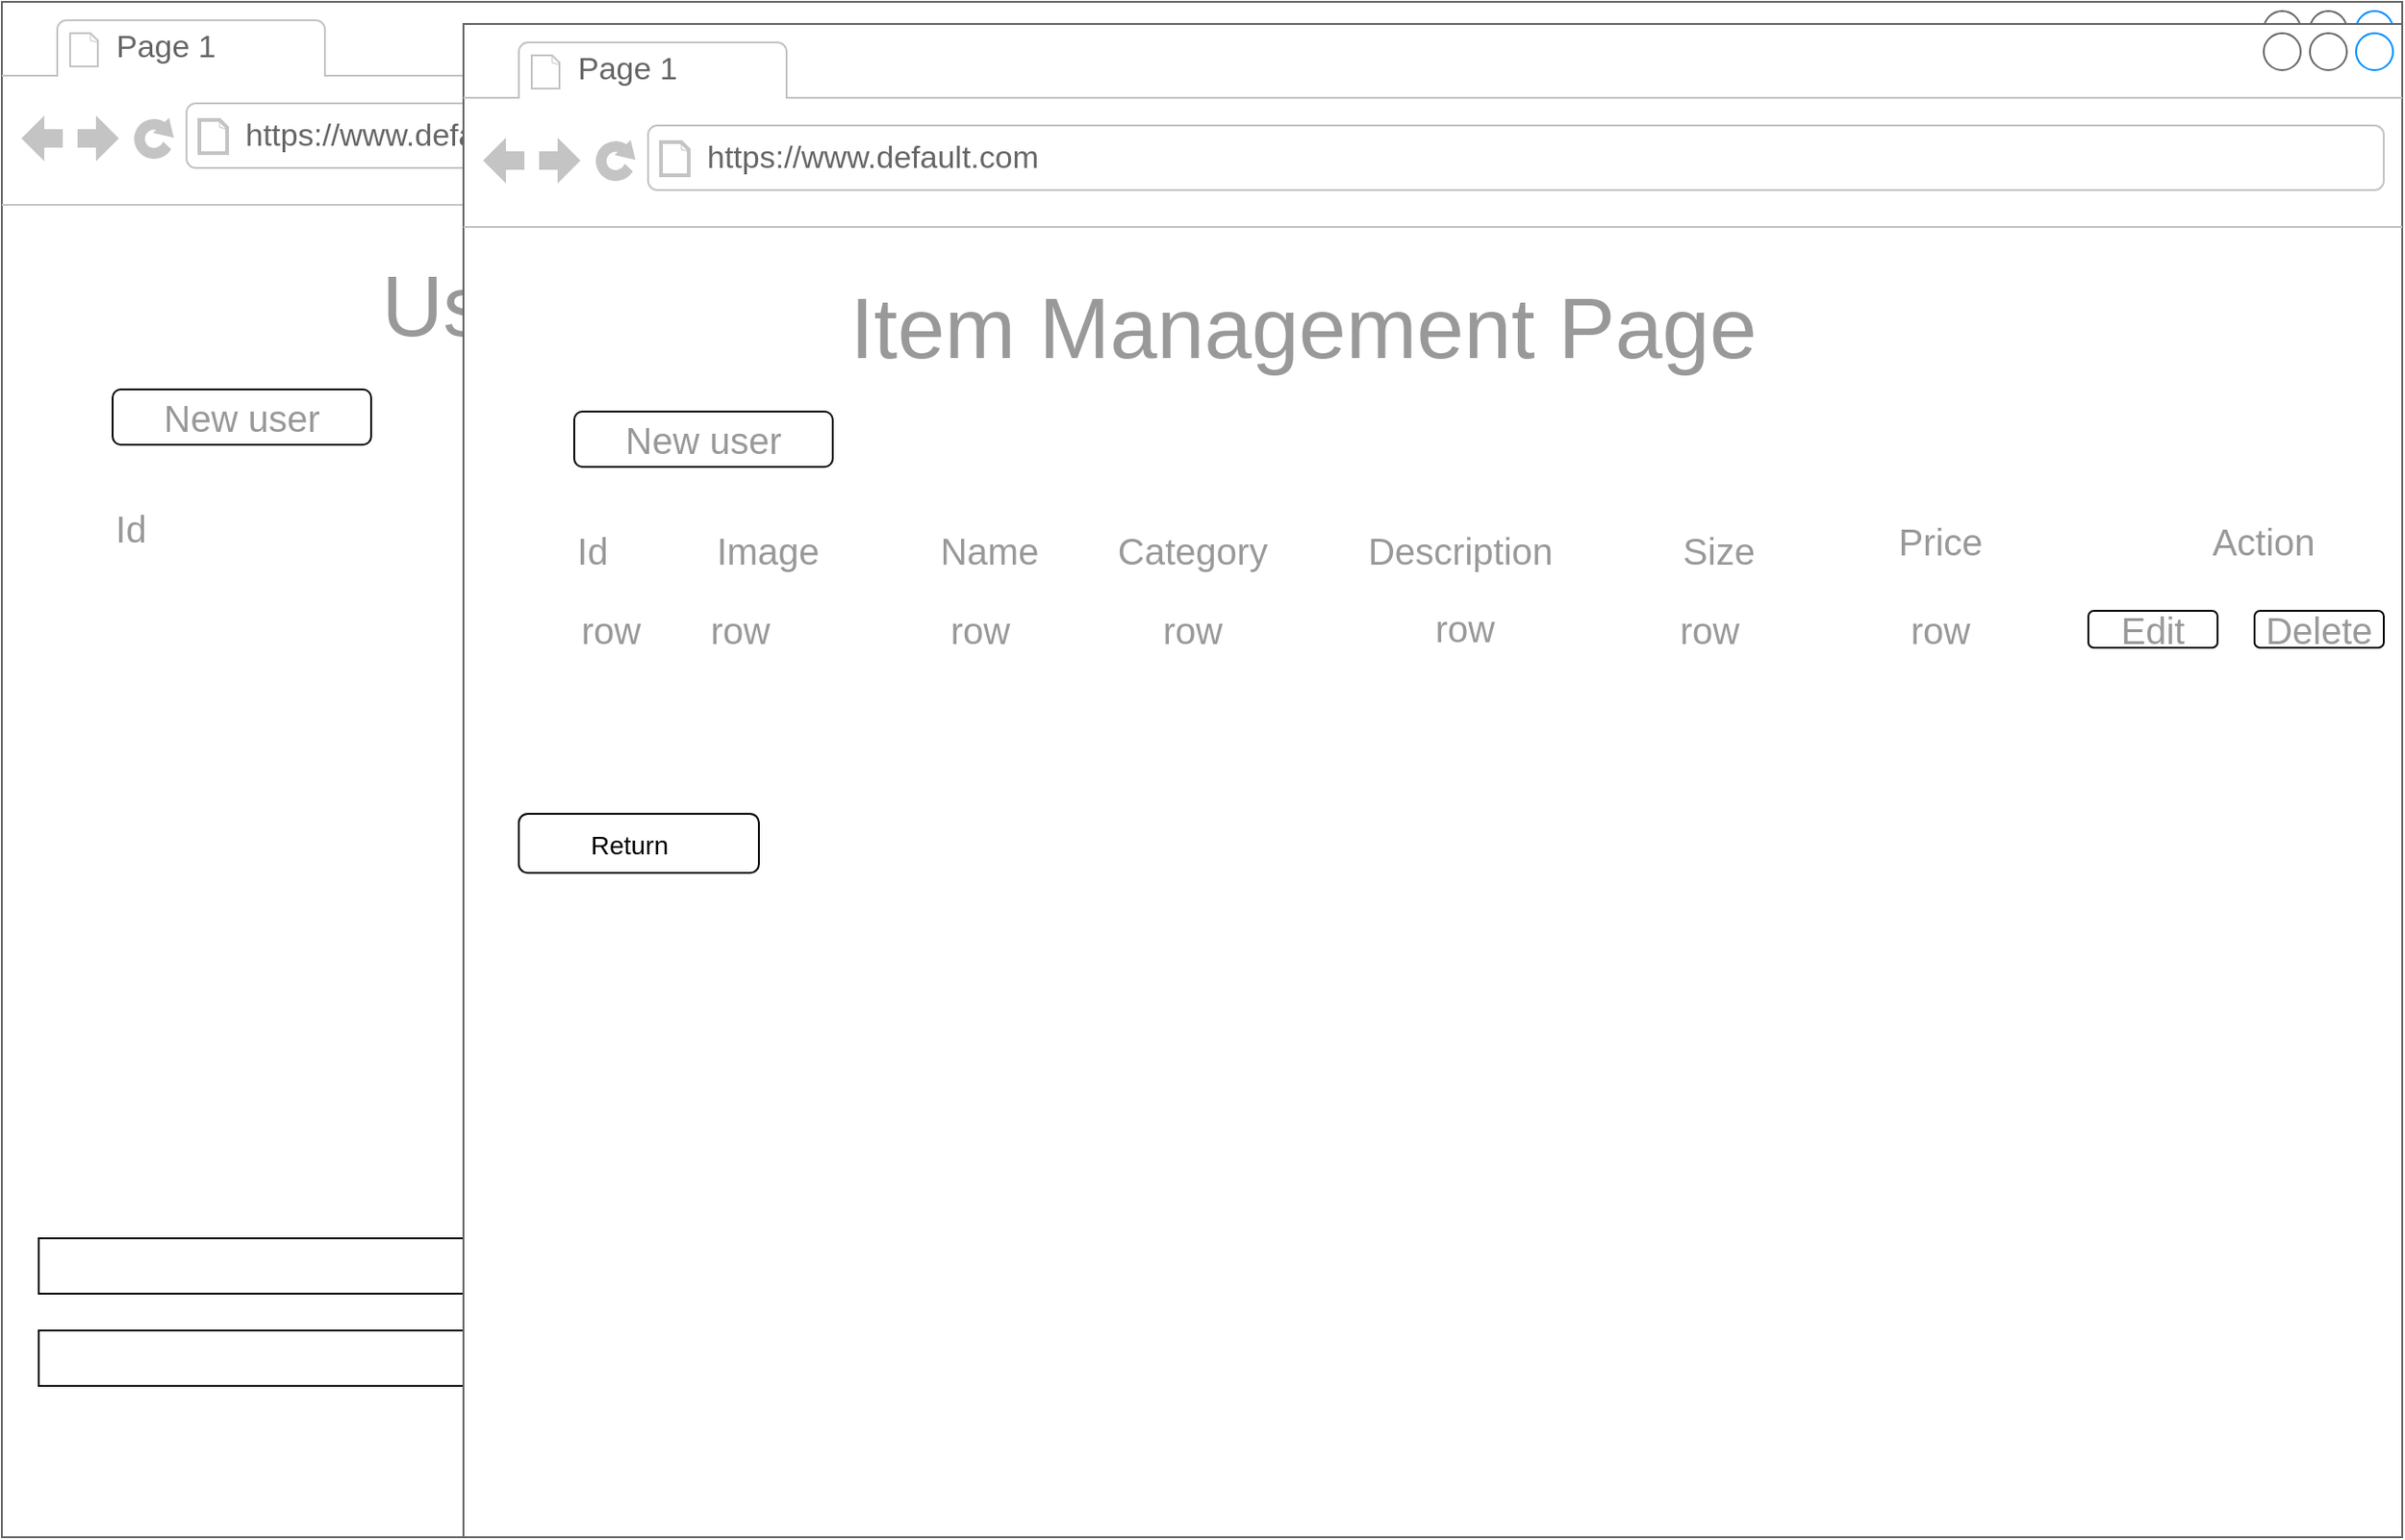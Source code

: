 <mxfile version="20.6.0" type="device"><diagram name="Page-1" id="2cc2dc42-3aac-f2a9-1cec-7a8b7cbee084"><mxGraphModel dx="-318" dy="482" grid="1" gridSize="10" guides="1" tooltips="1" connect="1" arrows="1" fold="1" page="1" pageScale="1" pageWidth="1100" pageHeight="850" background="none" math="0" shadow="0"><root><mxCell id="0"/><mxCell id="1" parent="0"/><mxCell id="7026571954dc6520-1" value="" style="strokeWidth=1;shadow=0;dashed=0;align=center;html=1;shape=mxgraph.mockup.containers.browserWindow;rSize=0;strokeColor=#666666;mainText=,;recursiveResize=0;rounded=0;labelBackgroundColor=none;fontFamily=Verdana;fontSize=12" parent="1" vertex="1"><mxGeometry x="2020" y="80" width="1300" height="832" as="geometry"/></mxCell><mxCell id="7026571954dc6520-2" value="Page 1" style="strokeWidth=1;shadow=0;dashed=0;align=center;html=1;shape=mxgraph.mockup.containers.anchor;fontSize=17;fontColor=#666666;align=left;" parent="7026571954dc6520-1" vertex="1"><mxGeometry x="60" y="12" width="110" height="26" as="geometry"/></mxCell><mxCell id="7026571954dc6520-3" value="https://www.default.com" style="strokeWidth=1;shadow=0;dashed=0;align=center;html=1;shape=mxgraph.mockup.containers.anchor;rSize=0;fontSize=17;fontColor=#666666;align=left;" parent="7026571954dc6520-1" vertex="1"><mxGeometry x="130" y="60" width="250" height="26" as="geometry"/></mxCell><mxCell id="XdrXnuQvbxu3idKPkUTi-138" value="User Management Page" style="text;html=1;strokeColor=none;fillColor=none;align=center;verticalAlign=middle;whiteSpace=wrap;rounded=0;fontSize=46;fontColor=#999999;" parent="7026571954dc6520-1" vertex="1"><mxGeometry x="160" y="140" width="590" height="50" as="geometry"/></mxCell><mxCell id="XdrXnuQvbxu3idKPkUTi-147" value="" style="rounded=0;whiteSpace=wrap;html=1;fontSize=46;fontColor=#999999;" parent="7026571954dc6520-1" vertex="1"><mxGeometry x="20" y="720" width="970" height="30" as="geometry"/></mxCell><mxCell id="XdrXnuQvbxu3idKPkUTi-143" value="" style="rounded=0;whiteSpace=wrap;html=1;fontSize=46;fontColor=#999999;" parent="7026571954dc6520-1" vertex="1"><mxGeometry x="20" y="670" width="970" height="30" as="geometry"/></mxCell><mxCell id="XdrXnuQvbxu3idKPkUTi-269" value="" style="rounded=1;whiteSpace=wrap;html=1;fontSize=20;fontColor=#999999;" parent="7026571954dc6520-1" vertex="1"><mxGeometry x="60" y="210" width="140" height="30" as="geometry"/></mxCell><mxCell id="XdrXnuQvbxu3idKPkUTi-270" value="New user" style="text;html=1;strokeColor=none;fillColor=none;align=center;verticalAlign=middle;whiteSpace=wrap;rounded=0;fontSize=20;fontColor=#999999;" parent="7026571954dc6520-1" vertex="1"><mxGeometry x="80" y="210" width="100" height="30" as="geometry"/></mxCell><mxCell id="XdrXnuQvbxu3idKPkUTi-271" value="Id" style="text;html=1;strokeColor=none;fillColor=none;align=center;verticalAlign=middle;whiteSpace=wrap;rounded=0;fontSize=20;fontColor=#999999;" parent="7026571954dc6520-1" vertex="1"><mxGeometry x="40" y="270" width="60" height="30" as="geometry"/></mxCell><mxCell id="XdrXnuQvbxu3idKPkUTi-272" value="" style="strokeWidth=1;shadow=0;dashed=0;align=center;html=1;shape=mxgraph.mockup.containers.browserWindow;rSize=0;strokeColor=#666666;mainText=,;recursiveResize=0;rounded=0;labelBackgroundColor=none;fontFamily=Verdana;fontSize=12" parent="7026571954dc6520-1" vertex="1"><mxGeometry x="250" y="12" width="1050" height="820" as="geometry"/></mxCell><mxCell id="XdrXnuQvbxu3idKPkUTi-273" value="Page 1" style="strokeWidth=1;shadow=0;dashed=0;align=center;html=1;shape=mxgraph.mockup.containers.anchor;fontSize=17;fontColor=#666666;align=left;" parent="XdrXnuQvbxu3idKPkUTi-272" vertex="1"><mxGeometry x="60" y="12" width="110" height="26" as="geometry"/></mxCell><mxCell id="XdrXnuQvbxu3idKPkUTi-274" value="https://www.default.com" style="strokeWidth=1;shadow=0;dashed=0;align=center;html=1;shape=mxgraph.mockup.containers.anchor;rSize=0;fontSize=17;fontColor=#666666;align=left;" parent="XdrXnuQvbxu3idKPkUTi-272" vertex="1"><mxGeometry x="130" y="60" width="250" height="26" as="geometry"/></mxCell><mxCell id="XdrXnuQvbxu3idKPkUTi-275" value="Item Management Page" style="text;html=1;strokeColor=none;fillColor=none;align=center;verticalAlign=middle;whiteSpace=wrap;rounded=0;fontSize=46;fontColor=#999999;" parent="XdrXnuQvbxu3idKPkUTi-272" vertex="1"><mxGeometry x="160" y="140" width="590" height="50" as="geometry"/></mxCell><mxCell id="XdrXnuQvbxu3idKPkUTi-278" value="" style="rounded=1;whiteSpace=wrap;html=1;fontSize=20;fontColor=#999999;" parent="XdrXnuQvbxu3idKPkUTi-272" vertex="1"><mxGeometry x="60" y="210" width="140" height="30" as="geometry"/></mxCell><mxCell id="XdrXnuQvbxu3idKPkUTi-279" value="New user" style="text;html=1;strokeColor=none;fillColor=none;align=center;verticalAlign=middle;whiteSpace=wrap;rounded=0;fontSize=20;fontColor=#999999;" parent="XdrXnuQvbxu3idKPkUTi-272" vertex="1"><mxGeometry x="80" y="210" width="100" height="30" as="geometry"/></mxCell><mxCell id="XdrXnuQvbxu3idKPkUTi-280" value="Id" style="text;html=1;strokeColor=none;fillColor=none;align=center;verticalAlign=middle;whiteSpace=wrap;rounded=0;fontSize=20;fontColor=#999999;" parent="XdrXnuQvbxu3idKPkUTi-272" vertex="1"><mxGeometry x="40" y="270" width="60" height="30" as="geometry"/></mxCell><mxCell id="XdrXnuQvbxu3idKPkUTi-281" value="Image" style="text;html=1;strokeColor=none;fillColor=none;align=center;verticalAlign=middle;whiteSpace=wrap;rounded=0;fontSize=20;fontColor=#999999;" parent="XdrXnuQvbxu3idKPkUTi-272" vertex="1"><mxGeometry x="110" y="275" width="110" height="20" as="geometry"/></mxCell><mxCell id="XdrXnuQvbxu3idKPkUTi-282" value="Name" style="text;html=1;strokeColor=none;fillColor=none;align=center;verticalAlign=middle;whiteSpace=wrap;rounded=0;fontSize=20;fontColor=#999999;" parent="XdrXnuQvbxu3idKPkUTi-272" vertex="1"><mxGeometry x="230" y="275" width="110" height="20" as="geometry"/></mxCell><mxCell id="XdrXnuQvbxu3idKPkUTi-283" value="Category" style="text;html=1;strokeColor=none;fillColor=none;align=center;verticalAlign=middle;whiteSpace=wrap;rounded=0;fontSize=20;fontColor=#999999;" parent="XdrXnuQvbxu3idKPkUTi-272" vertex="1"><mxGeometry x="340" y="275" width="110" height="20" as="geometry"/></mxCell><mxCell id="XdrXnuQvbxu3idKPkUTi-284" value="Description" style="text;html=1;strokeColor=none;fillColor=none;align=center;verticalAlign=middle;whiteSpace=wrap;rounded=0;fontSize=20;fontColor=#999999;" parent="XdrXnuQvbxu3idKPkUTi-272" vertex="1"><mxGeometry x="470" y="272.5" width="140" height="25" as="geometry"/></mxCell><mxCell id="XdrXnuQvbxu3idKPkUTi-285" value="Size" style="text;html=1;strokeColor=none;fillColor=none;align=center;verticalAlign=middle;whiteSpace=wrap;rounded=0;fontSize=20;fontColor=#999999;" parent="XdrXnuQvbxu3idKPkUTi-272" vertex="1"><mxGeometry x="610" y="272.5" width="140" height="25" as="geometry"/></mxCell><mxCell id="XdrXnuQvbxu3idKPkUTi-286" value="Price" style="text;html=1;strokeColor=none;fillColor=none;align=center;verticalAlign=middle;whiteSpace=wrap;rounded=0;fontSize=20;fontColor=#999999;" parent="XdrXnuQvbxu3idKPkUTi-272" vertex="1"><mxGeometry x="730" y="267.5" width="140" height="25" as="geometry"/></mxCell><mxCell id="XdrXnuQvbxu3idKPkUTi-287" value="Action" style="text;html=1;strokeColor=none;fillColor=none;align=center;verticalAlign=middle;whiteSpace=wrap;rounded=0;fontSize=20;fontColor=#999999;" parent="XdrXnuQvbxu3idKPkUTi-272" vertex="1"><mxGeometry x="930" y="265" width="90" height="30" as="geometry"/></mxCell><mxCell id="XdrXnuQvbxu3idKPkUTi-295" value="Delete" style="rounded=1;whiteSpace=wrap;html=1;fontSize=20;fontColor=#999999;" parent="XdrXnuQvbxu3idKPkUTi-272" vertex="1"><mxGeometry x="970" y="318" width="70" height="20" as="geometry"/></mxCell><mxCell id="XdrXnuQvbxu3idKPkUTi-294" value="Edit" style="rounded=1;whiteSpace=wrap;html=1;fontSize=20;fontColor=#999999;" parent="XdrXnuQvbxu3idKPkUTi-272" vertex="1"><mxGeometry x="880" y="318" width="70" height="20" as="geometry"/></mxCell><mxCell id="XdrXnuQvbxu3idKPkUTi-299" value="row" style="text;html=1;strokeColor=none;fillColor=none;align=center;verticalAlign=middle;whiteSpace=wrap;rounded=0;fontSize=20;fontColor=#999999;" parent="XdrXnuQvbxu3idKPkUTi-272" vertex="1"><mxGeometry x="50" y="313" width="60" height="30" as="geometry"/></mxCell><mxCell id="XdrXnuQvbxu3idKPkUTi-302" value="row" style="text;html=1;strokeColor=none;fillColor=none;align=center;verticalAlign=middle;whiteSpace=wrap;rounded=0;fontSize=20;fontColor=#999999;" parent="XdrXnuQvbxu3idKPkUTi-272" vertex="1"><mxGeometry x="120" y="313" width="60" height="30" as="geometry"/></mxCell><mxCell id="XdrXnuQvbxu3idKPkUTi-301" value="row" style="text;html=1;strokeColor=none;fillColor=none;align=center;verticalAlign=middle;whiteSpace=wrap;rounded=0;fontSize=20;fontColor=#999999;" parent="XdrXnuQvbxu3idKPkUTi-272" vertex="1"><mxGeometry x="250" y="313" width="60" height="30" as="geometry"/></mxCell><mxCell id="XdrXnuQvbxu3idKPkUTi-300" value="row" style="text;html=1;strokeColor=none;fillColor=none;align=center;verticalAlign=middle;whiteSpace=wrap;rounded=0;fontSize=20;fontColor=#999999;" parent="XdrXnuQvbxu3idKPkUTi-272" vertex="1"><mxGeometry x="365" y="313" width="60" height="30" as="geometry"/></mxCell><mxCell id="XdrXnuQvbxu3idKPkUTi-298" value="row" style="text;html=1;strokeColor=none;fillColor=none;align=center;verticalAlign=middle;whiteSpace=wrap;rounded=0;fontSize=20;fontColor=#999999;" parent="XdrXnuQvbxu3idKPkUTi-272" vertex="1"><mxGeometry x="475" y="313" width="135" height="27" as="geometry"/></mxCell><mxCell id="XdrXnuQvbxu3idKPkUTi-305" value="row" style="text;html=1;strokeColor=none;fillColor=none;align=center;verticalAlign=middle;whiteSpace=wrap;rounded=0;fontSize=20;fontColor=#999999;" parent="XdrXnuQvbxu3idKPkUTi-272" vertex="1"><mxGeometry x="600" y="313" width="150" height="30" as="geometry"/></mxCell><mxCell id="XdrXnuQvbxu3idKPkUTi-306" value="row" style="text;html=1;strokeColor=none;fillColor=none;align=center;verticalAlign=middle;whiteSpace=wrap;rounded=0;fontSize=20;fontColor=#999999;" parent="XdrXnuQvbxu3idKPkUTi-272" vertex="1"><mxGeometry x="770" y="313" width="60" height="30" as="geometry"/></mxCell><mxCell id="XCWkj1iwZL5Sy6F42Zf8-1" value="" style="rounded=1;whiteSpace=wrap;html=1;fontSize=40;" vertex="1" parent="XdrXnuQvbxu3idKPkUTi-272"><mxGeometry x="30" y="428" width="130" height="32" as="geometry"/></mxCell><mxCell id="XCWkj1iwZL5Sy6F42Zf8-2" value="Return" style="text;html=1;strokeColor=none;fillColor=none;align=center;verticalAlign=middle;whiteSpace=wrap;rounded=0;fontSize=14;" vertex="1" parent="XdrXnuQvbxu3idKPkUTi-272"><mxGeometry x="60" y="430" width="60" height="30" as="geometry"/></mxCell></root></mxGraphModel></diagram></mxfile>
